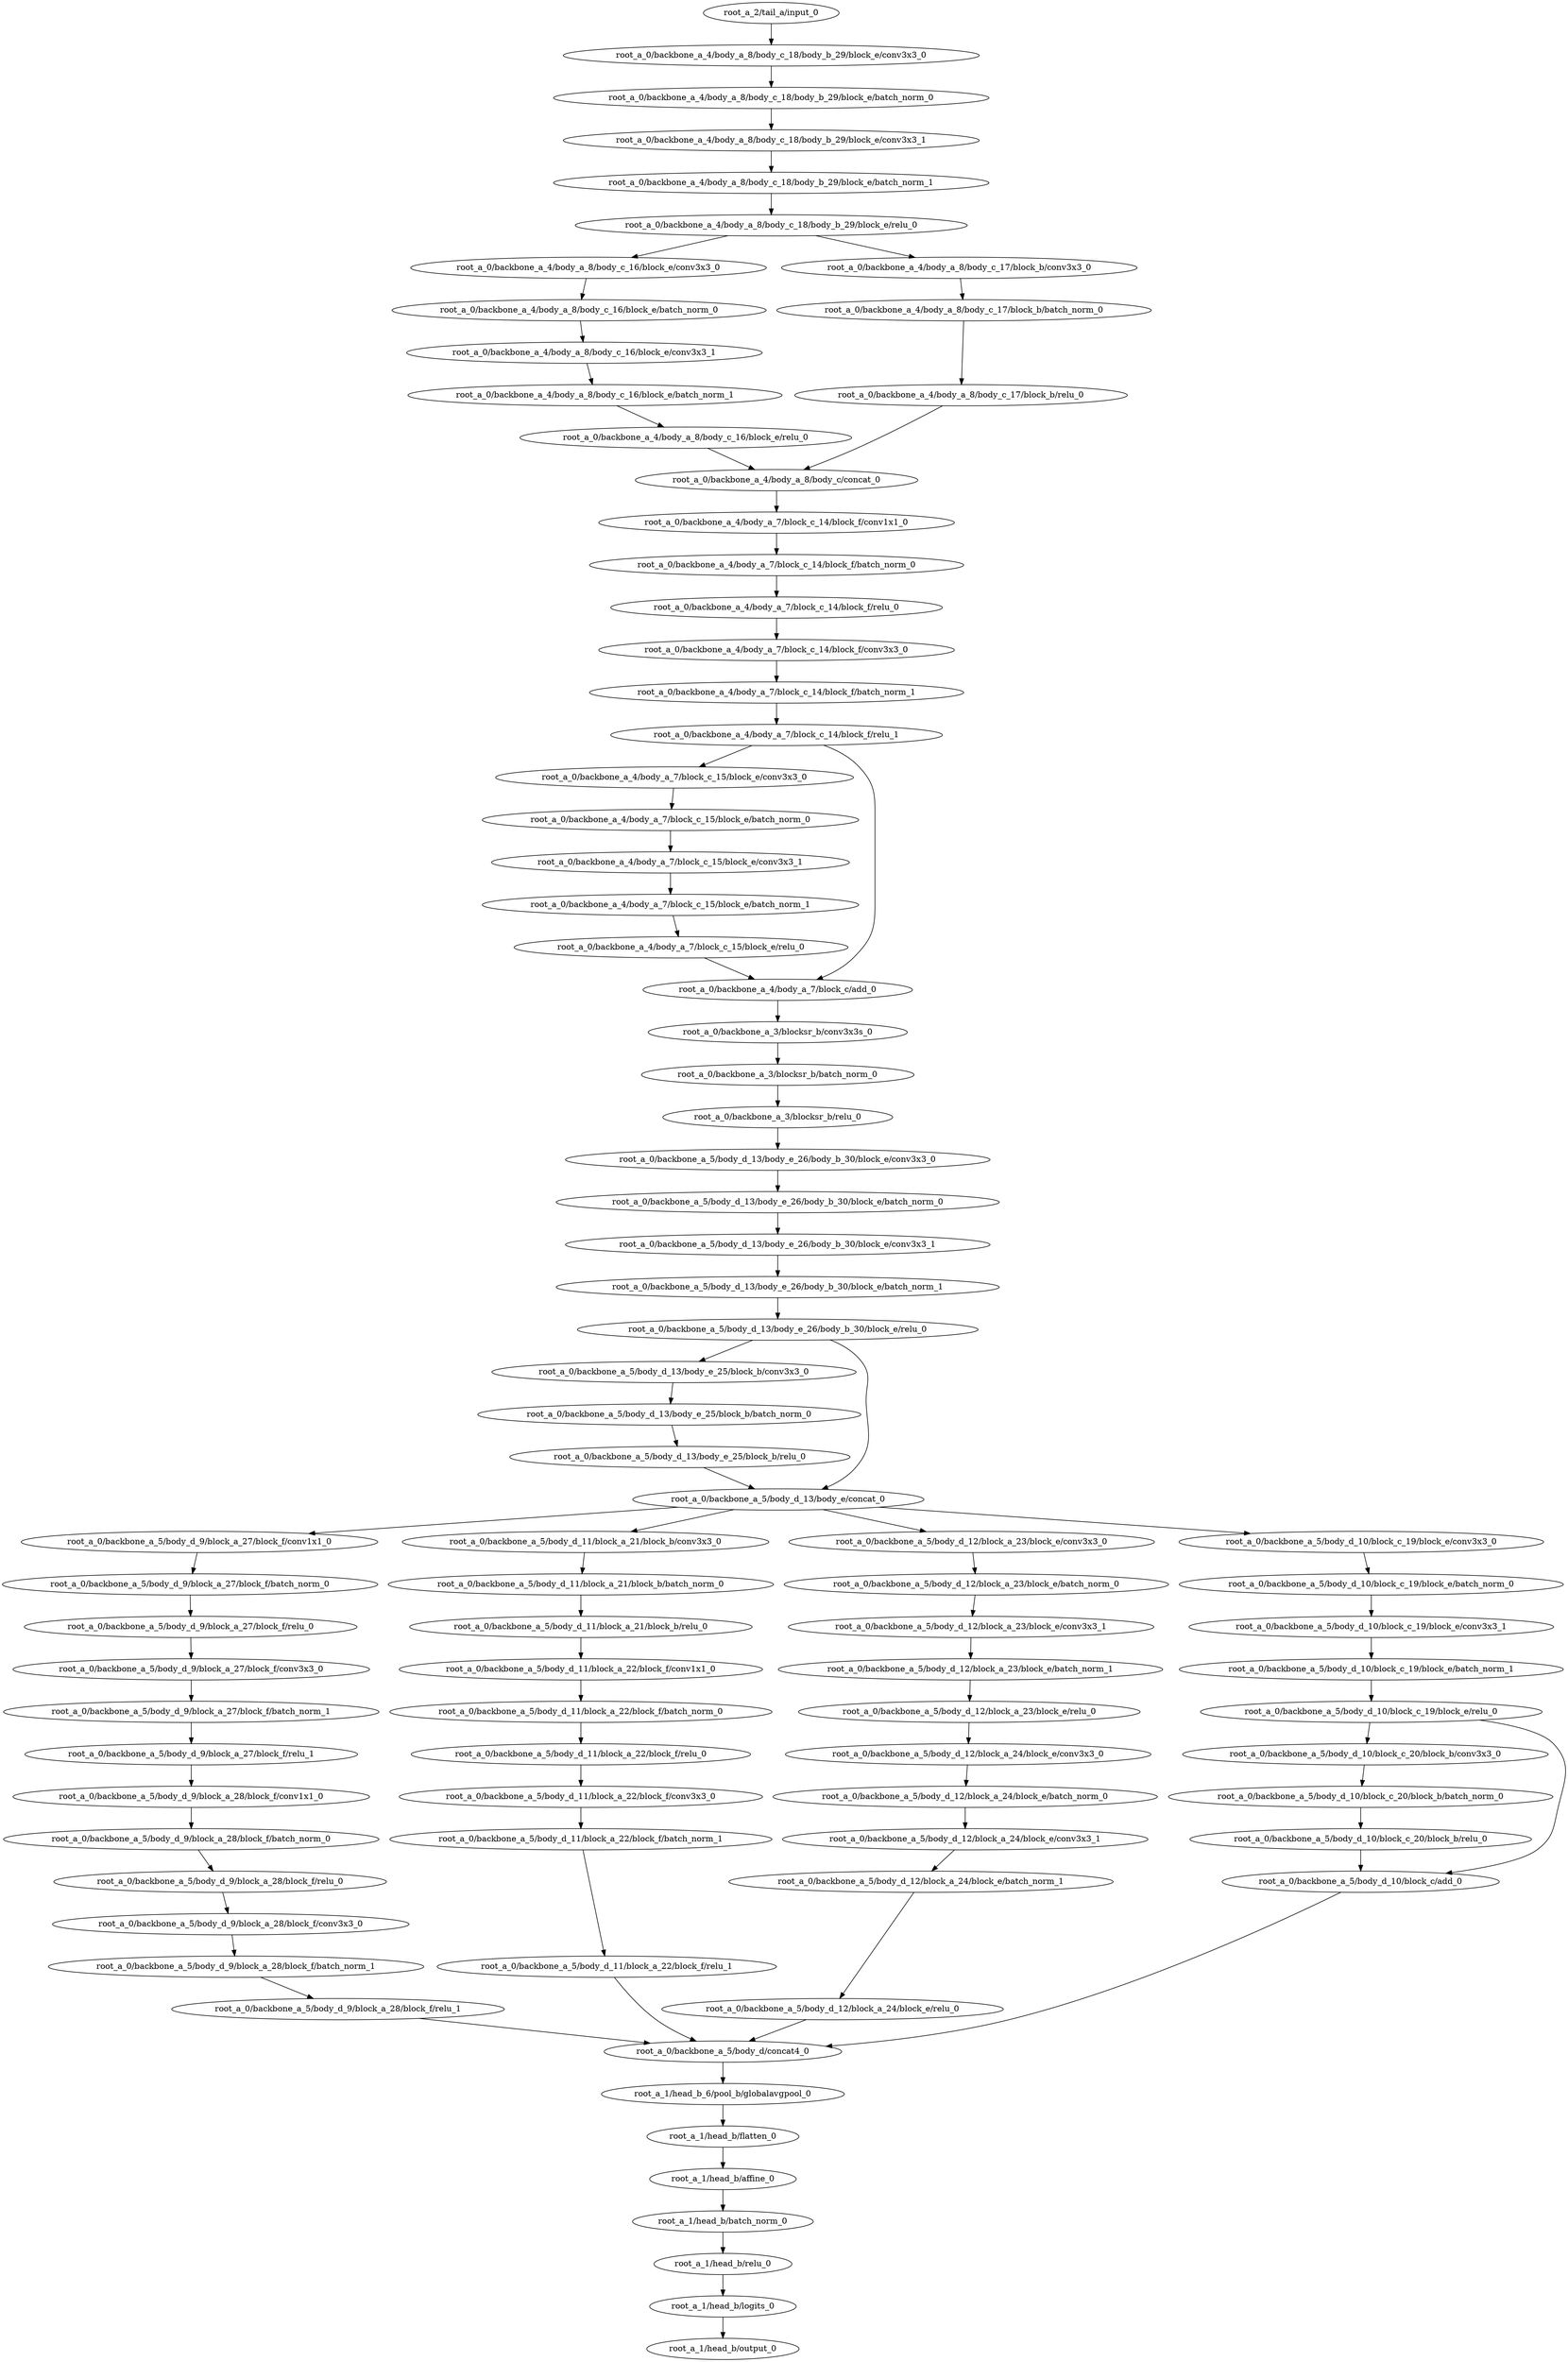 digraph root_a {
	"root_a_2/tail_a/input_0"
	"root_a_0/backbone_a_4/body_a_8/body_c_18/body_b_29/block_e/conv3x3_0"
	"root_a_0/backbone_a_4/body_a_8/body_c_18/body_b_29/block_e/batch_norm_0"
	"root_a_0/backbone_a_4/body_a_8/body_c_18/body_b_29/block_e/conv3x3_1"
	"root_a_0/backbone_a_4/body_a_8/body_c_18/body_b_29/block_e/batch_norm_1"
	"root_a_0/backbone_a_4/body_a_8/body_c_18/body_b_29/block_e/relu_0"
	"root_a_0/backbone_a_4/body_a_8/body_c_16/block_e/conv3x3_0"
	"root_a_0/backbone_a_4/body_a_8/body_c_16/block_e/batch_norm_0"
	"root_a_0/backbone_a_4/body_a_8/body_c_16/block_e/conv3x3_1"
	"root_a_0/backbone_a_4/body_a_8/body_c_16/block_e/batch_norm_1"
	"root_a_0/backbone_a_4/body_a_8/body_c_16/block_e/relu_0"
	"root_a_0/backbone_a_4/body_a_8/body_c_17/block_b/conv3x3_0"
	"root_a_0/backbone_a_4/body_a_8/body_c_17/block_b/batch_norm_0"
	"root_a_0/backbone_a_4/body_a_8/body_c_17/block_b/relu_0"
	"root_a_0/backbone_a_4/body_a_8/body_c/concat_0"
	"root_a_0/backbone_a_4/body_a_7/block_c_14/block_f/conv1x1_0"
	"root_a_0/backbone_a_4/body_a_7/block_c_14/block_f/batch_norm_0"
	"root_a_0/backbone_a_4/body_a_7/block_c_14/block_f/relu_0"
	"root_a_0/backbone_a_4/body_a_7/block_c_14/block_f/conv3x3_0"
	"root_a_0/backbone_a_4/body_a_7/block_c_14/block_f/batch_norm_1"
	"root_a_0/backbone_a_4/body_a_7/block_c_14/block_f/relu_1"
	"root_a_0/backbone_a_4/body_a_7/block_c_15/block_e/conv3x3_0"
	"root_a_0/backbone_a_4/body_a_7/block_c_15/block_e/batch_norm_0"
	"root_a_0/backbone_a_4/body_a_7/block_c_15/block_e/conv3x3_1"
	"root_a_0/backbone_a_4/body_a_7/block_c_15/block_e/batch_norm_1"
	"root_a_0/backbone_a_4/body_a_7/block_c_15/block_e/relu_0"
	"root_a_0/backbone_a_4/body_a_7/block_c/add_0"
	"root_a_0/backbone_a_3/blocksr_b/conv3x3s_0"
	"root_a_0/backbone_a_3/blocksr_b/batch_norm_0"
	"root_a_0/backbone_a_3/blocksr_b/relu_0"
	"root_a_0/backbone_a_5/body_d_13/body_e_26/body_b_30/block_e/conv3x3_0"
	"root_a_0/backbone_a_5/body_d_13/body_e_26/body_b_30/block_e/batch_norm_0"
	"root_a_0/backbone_a_5/body_d_13/body_e_26/body_b_30/block_e/conv3x3_1"
	"root_a_0/backbone_a_5/body_d_13/body_e_26/body_b_30/block_e/batch_norm_1"
	"root_a_0/backbone_a_5/body_d_13/body_e_26/body_b_30/block_e/relu_0"
	"root_a_0/backbone_a_5/body_d_13/body_e_25/block_b/conv3x3_0"
	"root_a_0/backbone_a_5/body_d_13/body_e_25/block_b/batch_norm_0"
	"root_a_0/backbone_a_5/body_d_13/body_e_25/block_b/relu_0"
	"root_a_0/backbone_a_5/body_d_13/body_e/concat_0"
	"root_a_0/backbone_a_5/body_d_9/block_a_27/block_f/conv1x1_0"
	"root_a_0/backbone_a_5/body_d_9/block_a_27/block_f/batch_norm_0"
	"root_a_0/backbone_a_5/body_d_9/block_a_27/block_f/relu_0"
	"root_a_0/backbone_a_5/body_d_9/block_a_27/block_f/conv3x3_0"
	"root_a_0/backbone_a_5/body_d_9/block_a_27/block_f/batch_norm_1"
	"root_a_0/backbone_a_5/body_d_9/block_a_27/block_f/relu_1"
	"root_a_0/backbone_a_5/body_d_9/block_a_28/block_f/conv1x1_0"
	"root_a_0/backbone_a_5/body_d_9/block_a_28/block_f/batch_norm_0"
	"root_a_0/backbone_a_5/body_d_9/block_a_28/block_f/relu_0"
	"root_a_0/backbone_a_5/body_d_9/block_a_28/block_f/conv3x3_0"
	"root_a_0/backbone_a_5/body_d_9/block_a_28/block_f/batch_norm_1"
	"root_a_0/backbone_a_5/body_d_9/block_a_28/block_f/relu_1"
	"root_a_0/backbone_a_5/body_d_11/block_a_21/block_b/conv3x3_0"
	"root_a_0/backbone_a_5/body_d_11/block_a_21/block_b/batch_norm_0"
	"root_a_0/backbone_a_5/body_d_11/block_a_21/block_b/relu_0"
	"root_a_0/backbone_a_5/body_d_11/block_a_22/block_f/conv1x1_0"
	"root_a_0/backbone_a_5/body_d_11/block_a_22/block_f/batch_norm_0"
	"root_a_0/backbone_a_5/body_d_11/block_a_22/block_f/relu_0"
	"root_a_0/backbone_a_5/body_d_11/block_a_22/block_f/conv3x3_0"
	"root_a_0/backbone_a_5/body_d_11/block_a_22/block_f/batch_norm_1"
	"root_a_0/backbone_a_5/body_d_11/block_a_22/block_f/relu_1"
	"root_a_0/backbone_a_5/body_d_12/block_a_23/block_e/conv3x3_0"
	"root_a_0/backbone_a_5/body_d_12/block_a_23/block_e/batch_norm_0"
	"root_a_0/backbone_a_5/body_d_12/block_a_23/block_e/conv3x3_1"
	"root_a_0/backbone_a_5/body_d_12/block_a_23/block_e/batch_norm_1"
	"root_a_0/backbone_a_5/body_d_12/block_a_23/block_e/relu_0"
	"root_a_0/backbone_a_5/body_d_12/block_a_24/block_e/conv3x3_0"
	"root_a_0/backbone_a_5/body_d_12/block_a_24/block_e/batch_norm_0"
	"root_a_0/backbone_a_5/body_d_12/block_a_24/block_e/conv3x3_1"
	"root_a_0/backbone_a_5/body_d_12/block_a_24/block_e/batch_norm_1"
	"root_a_0/backbone_a_5/body_d_12/block_a_24/block_e/relu_0"
	"root_a_0/backbone_a_5/body_d_10/block_c_19/block_e/conv3x3_0"
	"root_a_0/backbone_a_5/body_d_10/block_c_19/block_e/batch_norm_0"
	"root_a_0/backbone_a_5/body_d_10/block_c_19/block_e/conv3x3_1"
	"root_a_0/backbone_a_5/body_d_10/block_c_19/block_e/batch_norm_1"
	"root_a_0/backbone_a_5/body_d_10/block_c_19/block_e/relu_0"
	"root_a_0/backbone_a_5/body_d_10/block_c_20/block_b/conv3x3_0"
	"root_a_0/backbone_a_5/body_d_10/block_c_20/block_b/batch_norm_0"
	"root_a_0/backbone_a_5/body_d_10/block_c_20/block_b/relu_0"
	"root_a_0/backbone_a_5/body_d_10/block_c/add_0"
	"root_a_0/backbone_a_5/body_d/concat4_0"
	"root_a_1/head_b_6/pool_b/globalavgpool_0"
	"root_a_1/head_b/flatten_0"
	"root_a_1/head_b/affine_0"
	"root_a_1/head_b/batch_norm_0"
	"root_a_1/head_b/relu_0"
	"root_a_1/head_b/logits_0"
	"root_a_1/head_b/output_0"

	"root_a_2/tail_a/input_0" -> "root_a_0/backbone_a_4/body_a_8/body_c_18/body_b_29/block_e/conv3x3_0"
	"root_a_0/backbone_a_4/body_a_8/body_c_18/body_b_29/block_e/conv3x3_0" -> "root_a_0/backbone_a_4/body_a_8/body_c_18/body_b_29/block_e/batch_norm_0"
	"root_a_0/backbone_a_4/body_a_8/body_c_18/body_b_29/block_e/batch_norm_0" -> "root_a_0/backbone_a_4/body_a_8/body_c_18/body_b_29/block_e/conv3x3_1"
	"root_a_0/backbone_a_4/body_a_8/body_c_18/body_b_29/block_e/conv3x3_1" -> "root_a_0/backbone_a_4/body_a_8/body_c_18/body_b_29/block_e/batch_norm_1"
	"root_a_0/backbone_a_4/body_a_8/body_c_18/body_b_29/block_e/batch_norm_1" -> "root_a_0/backbone_a_4/body_a_8/body_c_18/body_b_29/block_e/relu_0"
	"root_a_0/backbone_a_4/body_a_8/body_c_18/body_b_29/block_e/relu_0" -> "root_a_0/backbone_a_4/body_a_8/body_c_16/block_e/conv3x3_0"
	"root_a_0/backbone_a_4/body_a_8/body_c_16/block_e/conv3x3_0" -> "root_a_0/backbone_a_4/body_a_8/body_c_16/block_e/batch_norm_0"
	"root_a_0/backbone_a_4/body_a_8/body_c_16/block_e/batch_norm_0" -> "root_a_0/backbone_a_4/body_a_8/body_c_16/block_e/conv3x3_1"
	"root_a_0/backbone_a_4/body_a_8/body_c_16/block_e/conv3x3_1" -> "root_a_0/backbone_a_4/body_a_8/body_c_16/block_e/batch_norm_1"
	"root_a_0/backbone_a_4/body_a_8/body_c_16/block_e/batch_norm_1" -> "root_a_0/backbone_a_4/body_a_8/body_c_16/block_e/relu_0"
	"root_a_0/backbone_a_4/body_a_8/body_c_18/body_b_29/block_e/relu_0" -> "root_a_0/backbone_a_4/body_a_8/body_c_17/block_b/conv3x3_0"
	"root_a_0/backbone_a_4/body_a_8/body_c_17/block_b/conv3x3_0" -> "root_a_0/backbone_a_4/body_a_8/body_c_17/block_b/batch_norm_0"
	"root_a_0/backbone_a_4/body_a_8/body_c_17/block_b/batch_norm_0" -> "root_a_0/backbone_a_4/body_a_8/body_c_17/block_b/relu_0"
	"root_a_0/backbone_a_4/body_a_8/body_c_16/block_e/relu_0" -> "root_a_0/backbone_a_4/body_a_8/body_c/concat_0"
	"root_a_0/backbone_a_4/body_a_8/body_c_17/block_b/relu_0" -> "root_a_0/backbone_a_4/body_a_8/body_c/concat_0"
	"root_a_0/backbone_a_4/body_a_8/body_c/concat_0" -> "root_a_0/backbone_a_4/body_a_7/block_c_14/block_f/conv1x1_0"
	"root_a_0/backbone_a_4/body_a_7/block_c_14/block_f/conv1x1_0" -> "root_a_0/backbone_a_4/body_a_7/block_c_14/block_f/batch_norm_0"
	"root_a_0/backbone_a_4/body_a_7/block_c_14/block_f/batch_norm_0" -> "root_a_0/backbone_a_4/body_a_7/block_c_14/block_f/relu_0"
	"root_a_0/backbone_a_4/body_a_7/block_c_14/block_f/relu_0" -> "root_a_0/backbone_a_4/body_a_7/block_c_14/block_f/conv3x3_0"
	"root_a_0/backbone_a_4/body_a_7/block_c_14/block_f/conv3x3_0" -> "root_a_0/backbone_a_4/body_a_7/block_c_14/block_f/batch_norm_1"
	"root_a_0/backbone_a_4/body_a_7/block_c_14/block_f/batch_norm_1" -> "root_a_0/backbone_a_4/body_a_7/block_c_14/block_f/relu_1"
	"root_a_0/backbone_a_4/body_a_7/block_c_14/block_f/relu_1" -> "root_a_0/backbone_a_4/body_a_7/block_c_15/block_e/conv3x3_0"
	"root_a_0/backbone_a_4/body_a_7/block_c_15/block_e/conv3x3_0" -> "root_a_0/backbone_a_4/body_a_7/block_c_15/block_e/batch_norm_0"
	"root_a_0/backbone_a_4/body_a_7/block_c_15/block_e/batch_norm_0" -> "root_a_0/backbone_a_4/body_a_7/block_c_15/block_e/conv3x3_1"
	"root_a_0/backbone_a_4/body_a_7/block_c_15/block_e/conv3x3_1" -> "root_a_0/backbone_a_4/body_a_7/block_c_15/block_e/batch_norm_1"
	"root_a_0/backbone_a_4/body_a_7/block_c_15/block_e/batch_norm_1" -> "root_a_0/backbone_a_4/body_a_7/block_c_15/block_e/relu_0"
	"root_a_0/backbone_a_4/body_a_7/block_c_14/block_f/relu_1" -> "root_a_0/backbone_a_4/body_a_7/block_c/add_0"
	"root_a_0/backbone_a_4/body_a_7/block_c_15/block_e/relu_0" -> "root_a_0/backbone_a_4/body_a_7/block_c/add_0"
	"root_a_0/backbone_a_4/body_a_7/block_c/add_0" -> "root_a_0/backbone_a_3/blocksr_b/conv3x3s_0"
	"root_a_0/backbone_a_3/blocksr_b/conv3x3s_0" -> "root_a_0/backbone_a_3/blocksr_b/batch_norm_0"
	"root_a_0/backbone_a_3/blocksr_b/batch_norm_0" -> "root_a_0/backbone_a_3/blocksr_b/relu_0"
	"root_a_0/backbone_a_3/blocksr_b/relu_0" -> "root_a_0/backbone_a_5/body_d_13/body_e_26/body_b_30/block_e/conv3x3_0"
	"root_a_0/backbone_a_5/body_d_13/body_e_26/body_b_30/block_e/conv3x3_0" -> "root_a_0/backbone_a_5/body_d_13/body_e_26/body_b_30/block_e/batch_norm_0"
	"root_a_0/backbone_a_5/body_d_13/body_e_26/body_b_30/block_e/batch_norm_0" -> "root_a_0/backbone_a_5/body_d_13/body_e_26/body_b_30/block_e/conv3x3_1"
	"root_a_0/backbone_a_5/body_d_13/body_e_26/body_b_30/block_e/conv3x3_1" -> "root_a_0/backbone_a_5/body_d_13/body_e_26/body_b_30/block_e/batch_norm_1"
	"root_a_0/backbone_a_5/body_d_13/body_e_26/body_b_30/block_e/batch_norm_1" -> "root_a_0/backbone_a_5/body_d_13/body_e_26/body_b_30/block_e/relu_0"
	"root_a_0/backbone_a_5/body_d_13/body_e_26/body_b_30/block_e/relu_0" -> "root_a_0/backbone_a_5/body_d_13/body_e_25/block_b/conv3x3_0"
	"root_a_0/backbone_a_5/body_d_13/body_e_25/block_b/conv3x3_0" -> "root_a_0/backbone_a_5/body_d_13/body_e_25/block_b/batch_norm_0"
	"root_a_0/backbone_a_5/body_d_13/body_e_25/block_b/batch_norm_0" -> "root_a_0/backbone_a_5/body_d_13/body_e_25/block_b/relu_0"
	"root_a_0/backbone_a_5/body_d_13/body_e_25/block_b/relu_0" -> "root_a_0/backbone_a_5/body_d_13/body_e/concat_0"
	"root_a_0/backbone_a_5/body_d_13/body_e_26/body_b_30/block_e/relu_0" -> "root_a_0/backbone_a_5/body_d_13/body_e/concat_0"
	"root_a_0/backbone_a_5/body_d_13/body_e/concat_0" -> "root_a_0/backbone_a_5/body_d_9/block_a_27/block_f/conv1x1_0"
	"root_a_0/backbone_a_5/body_d_9/block_a_27/block_f/conv1x1_0" -> "root_a_0/backbone_a_5/body_d_9/block_a_27/block_f/batch_norm_0"
	"root_a_0/backbone_a_5/body_d_9/block_a_27/block_f/batch_norm_0" -> "root_a_0/backbone_a_5/body_d_9/block_a_27/block_f/relu_0"
	"root_a_0/backbone_a_5/body_d_9/block_a_27/block_f/relu_0" -> "root_a_0/backbone_a_5/body_d_9/block_a_27/block_f/conv3x3_0"
	"root_a_0/backbone_a_5/body_d_9/block_a_27/block_f/conv3x3_0" -> "root_a_0/backbone_a_5/body_d_9/block_a_27/block_f/batch_norm_1"
	"root_a_0/backbone_a_5/body_d_9/block_a_27/block_f/batch_norm_1" -> "root_a_0/backbone_a_5/body_d_9/block_a_27/block_f/relu_1"
	"root_a_0/backbone_a_5/body_d_9/block_a_27/block_f/relu_1" -> "root_a_0/backbone_a_5/body_d_9/block_a_28/block_f/conv1x1_0"
	"root_a_0/backbone_a_5/body_d_9/block_a_28/block_f/conv1x1_0" -> "root_a_0/backbone_a_5/body_d_9/block_a_28/block_f/batch_norm_0"
	"root_a_0/backbone_a_5/body_d_9/block_a_28/block_f/batch_norm_0" -> "root_a_0/backbone_a_5/body_d_9/block_a_28/block_f/relu_0"
	"root_a_0/backbone_a_5/body_d_9/block_a_28/block_f/relu_0" -> "root_a_0/backbone_a_5/body_d_9/block_a_28/block_f/conv3x3_0"
	"root_a_0/backbone_a_5/body_d_9/block_a_28/block_f/conv3x3_0" -> "root_a_0/backbone_a_5/body_d_9/block_a_28/block_f/batch_norm_1"
	"root_a_0/backbone_a_5/body_d_9/block_a_28/block_f/batch_norm_1" -> "root_a_0/backbone_a_5/body_d_9/block_a_28/block_f/relu_1"
	"root_a_0/backbone_a_5/body_d_13/body_e/concat_0" -> "root_a_0/backbone_a_5/body_d_11/block_a_21/block_b/conv3x3_0"
	"root_a_0/backbone_a_5/body_d_11/block_a_21/block_b/conv3x3_0" -> "root_a_0/backbone_a_5/body_d_11/block_a_21/block_b/batch_norm_0"
	"root_a_0/backbone_a_5/body_d_11/block_a_21/block_b/batch_norm_0" -> "root_a_0/backbone_a_5/body_d_11/block_a_21/block_b/relu_0"
	"root_a_0/backbone_a_5/body_d_11/block_a_21/block_b/relu_0" -> "root_a_0/backbone_a_5/body_d_11/block_a_22/block_f/conv1x1_0"
	"root_a_0/backbone_a_5/body_d_11/block_a_22/block_f/conv1x1_0" -> "root_a_0/backbone_a_5/body_d_11/block_a_22/block_f/batch_norm_0"
	"root_a_0/backbone_a_5/body_d_11/block_a_22/block_f/batch_norm_0" -> "root_a_0/backbone_a_5/body_d_11/block_a_22/block_f/relu_0"
	"root_a_0/backbone_a_5/body_d_11/block_a_22/block_f/relu_0" -> "root_a_0/backbone_a_5/body_d_11/block_a_22/block_f/conv3x3_0"
	"root_a_0/backbone_a_5/body_d_11/block_a_22/block_f/conv3x3_0" -> "root_a_0/backbone_a_5/body_d_11/block_a_22/block_f/batch_norm_1"
	"root_a_0/backbone_a_5/body_d_11/block_a_22/block_f/batch_norm_1" -> "root_a_0/backbone_a_5/body_d_11/block_a_22/block_f/relu_1"
	"root_a_0/backbone_a_5/body_d_13/body_e/concat_0" -> "root_a_0/backbone_a_5/body_d_12/block_a_23/block_e/conv3x3_0"
	"root_a_0/backbone_a_5/body_d_12/block_a_23/block_e/conv3x3_0" -> "root_a_0/backbone_a_5/body_d_12/block_a_23/block_e/batch_norm_0"
	"root_a_0/backbone_a_5/body_d_12/block_a_23/block_e/batch_norm_0" -> "root_a_0/backbone_a_5/body_d_12/block_a_23/block_e/conv3x3_1"
	"root_a_0/backbone_a_5/body_d_12/block_a_23/block_e/conv3x3_1" -> "root_a_0/backbone_a_5/body_d_12/block_a_23/block_e/batch_norm_1"
	"root_a_0/backbone_a_5/body_d_12/block_a_23/block_e/batch_norm_1" -> "root_a_0/backbone_a_5/body_d_12/block_a_23/block_e/relu_0"
	"root_a_0/backbone_a_5/body_d_12/block_a_23/block_e/relu_0" -> "root_a_0/backbone_a_5/body_d_12/block_a_24/block_e/conv3x3_0"
	"root_a_0/backbone_a_5/body_d_12/block_a_24/block_e/conv3x3_0" -> "root_a_0/backbone_a_5/body_d_12/block_a_24/block_e/batch_norm_0"
	"root_a_0/backbone_a_5/body_d_12/block_a_24/block_e/batch_norm_0" -> "root_a_0/backbone_a_5/body_d_12/block_a_24/block_e/conv3x3_1"
	"root_a_0/backbone_a_5/body_d_12/block_a_24/block_e/conv3x3_1" -> "root_a_0/backbone_a_5/body_d_12/block_a_24/block_e/batch_norm_1"
	"root_a_0/backbone_a_5/body_d_12/block_a_24/block_e/batch_norm_1" -> "root_a_0/backbone_a_5/body_d_12/block_a_24/block_e/relu_0"
	"root_a_0/backbone_a_5/body_d_13/body_e/concat_0" -> "root_a_0/backbone_a_5/body_d_10/block_c_19/block_e/conv3x3_0"
	"root_a_0/backbone_a_5/body_d_10/block_c_19/block_e/conv3x3_0" -> "root_a_0/backbone_a_5/body_d_10/block_c_19/block_e/batch_norm_0"
	"root_a_0/backbone_a_5/body_d_10/block_c_19/block_e/batch_norm_0" -> "root_a_0/backbone_a_5/body_d_10/block_c_19/block_e/conv3x3_1"
	"root_a_0/backbone_a_5/body_d_10/block_c_19/block_e/conv3x3_1" -> "root_a_0/backbone_a_5/body_d_10/block_c_19/block_e/batch_norm_1"
	"root_a_0/backbone_a_5/body_d_10/block_c_19/block_e/batch_norm_1" -> "root_a_0/backbone_a_5/body_d_10/block_c_19/block_e/relu_0"
	"root_a_0/backbone_a_5/body_d_10/block_c_19/block_e/relu_0" -> "root_a_0/backbone_a_5/body_d_10/block_c_20/block_b/conv3x3_0"
	"root_a_0/backbone_a_5/body_d_10/block_c_20/block_b/conv3x3_0" -> "root_a_0/backbone_a_5/body_d_10/block_c_20/block_b/batch_norm_0"
	"root_a_0/backbone_a_5/body_d_10/block_c_20/block_b/batch_norm_0" -> "root_a_0/backbone_a_5/body_d_10/block_c_20/block_b/relu_0"
	"root_a_0/backbone_a_5/body_d_10/block_c_20/block_b/relu_0" -> "root_a_0/backbone_a_5/body_d_10/block_c/add_0"
	"root_a_0/backbone_a_5/body_d_10/block_c_19/block_e/relu_0" -> "root_a_0/backbone_a_5/body_d_10/block_c/add_0"
	"root_a_0/backbone_a_5/body_d_9/block_a_28/block_f/relu_1" -> "root_a_0/backbone_a_5/body_d/concat4_0"
	"root_a_0/backbone_a_5/body_d_11/block_a_22/block_f/relu_1" -> "root_a_0/backbone_a_5/body_d/concat4_0"
	"root_a_0/backbone_a_5/body_d_12/block_a_24/block_e/relu_0" -> "root_a_0/backbone_a_5/body_d/concat4_0"
	"root_a_0/backbone_a_5/body_d_10/block_c/add_0" -> "root_a_0/backbone_a_5/body_d/concat4_0"
	"root_a_0/backbone_a_5/body_d/concat4_0" -> "root_a_1/head_b_6/pool_b/globalavgpool_0"
	"root_a_1/head_b_6/pool_b/globalavgpool_0" -> "root_a_1/head_b/flatten_0"
	"root_a_1/head_b/flatten_0" -> "root_a_1/head_b/affine_0"
	"root_a_1/head_b/affine_0" -> "root_a_1/head_b/batch_norm_0"
	"root_a_1/head_b/batch_norm_0" -> "root_a_1/head_b/relu_0"
	"root_a_1/head_b/relu_0" -> "root_a_1/head_b/logits_0"
	"root_a_1/head_b/logits_0" -> "root_a_1/head_b/output_0"

}